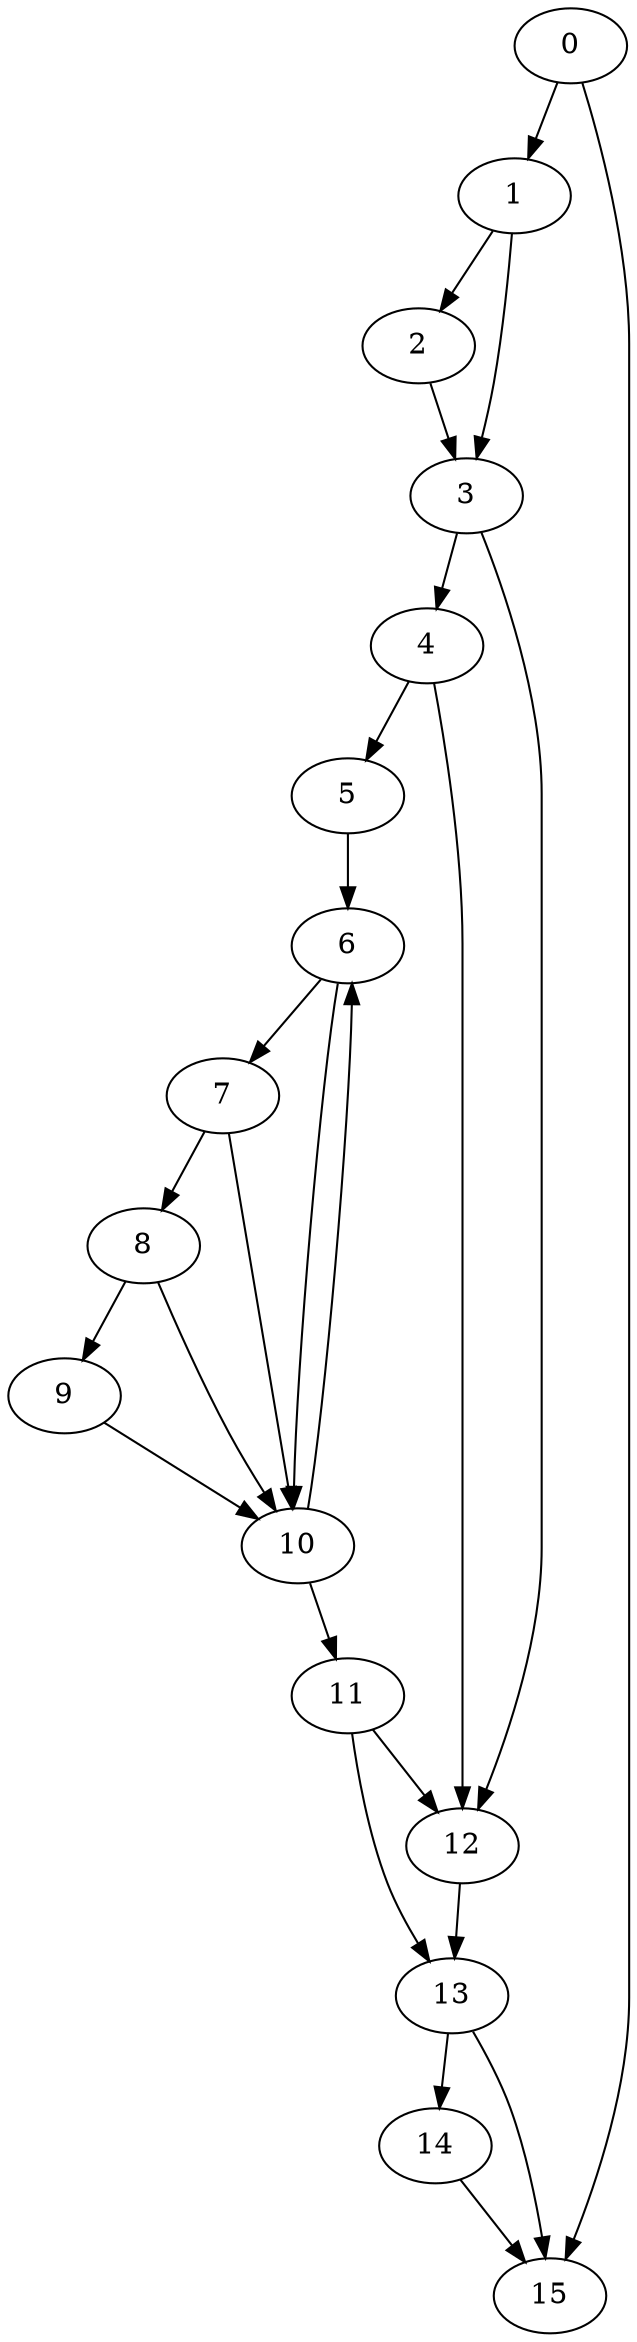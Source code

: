 digraph {
	0
	1
	2
	3
	4
	5
	6
	7
	8
	9
	10
	11
	12
	13
	14
	15
	0 -> 1
	8 -> 9
	3 -> 4
	4 -> 5
	6 -> 10
	7 -> 10
	8 -> 10
	9 -> 10
	11 -> 13
	12 -> 13
	13 -> 14
	0 -> 15
	13 -> 15
	14 -> 15
	1 -> 2
	1 -> 3
	2 -> 3
	10 -> 11
	6 -> 7
	7 -> 8
	3 -> 12
	4 -> 12
	11 -> 12
	10 -> 6
	5 -> 6
}
